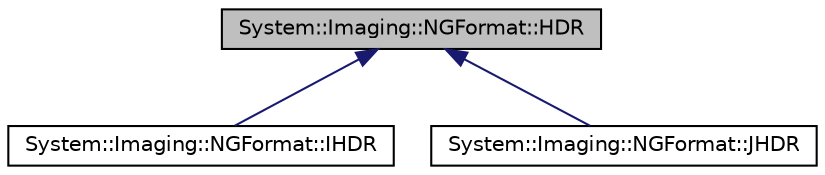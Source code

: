digraph G
{
  edge [fontname="Helvetica",fontsize="10",labelfontname="Helvetica",labelfontsize="10"];
  node [fontname="Helvetica",fontsize="10",shape=record];
  Node1 [label="System::Imaging::NGFormat::HDR",height=0.2,width=0.4,color="black", fillcolor="grey75", style="filled" fontcolor="black"];
  Node1 -> Node2 [dir="back",color="midnightblue",fontsize="10",style="solid",fontname="Helvetica"];
  Node2 [label="System::Imaging::NGFormat::IHDR",height=0.2,width=0.4,color="black", fillcolor="white", style="filled",URL="$struct_system_1_1_imaging_1_1_n_g_format_1_1_i_h_d_r.html"];
  Node1 -> Node3 [dir="back",color="midnightblue",fontsize="10",style="solid",fontname="Helvetica"];
  Node3 [label="System::Imaging::NGFormat::JHDR",height=0.2,width=0.4,color="black", fillcolor="white", style="filled",URL="$struct_system_1_1_imaging_1_1_n_g_format_1_1_j_h_d_r.html"];
}
